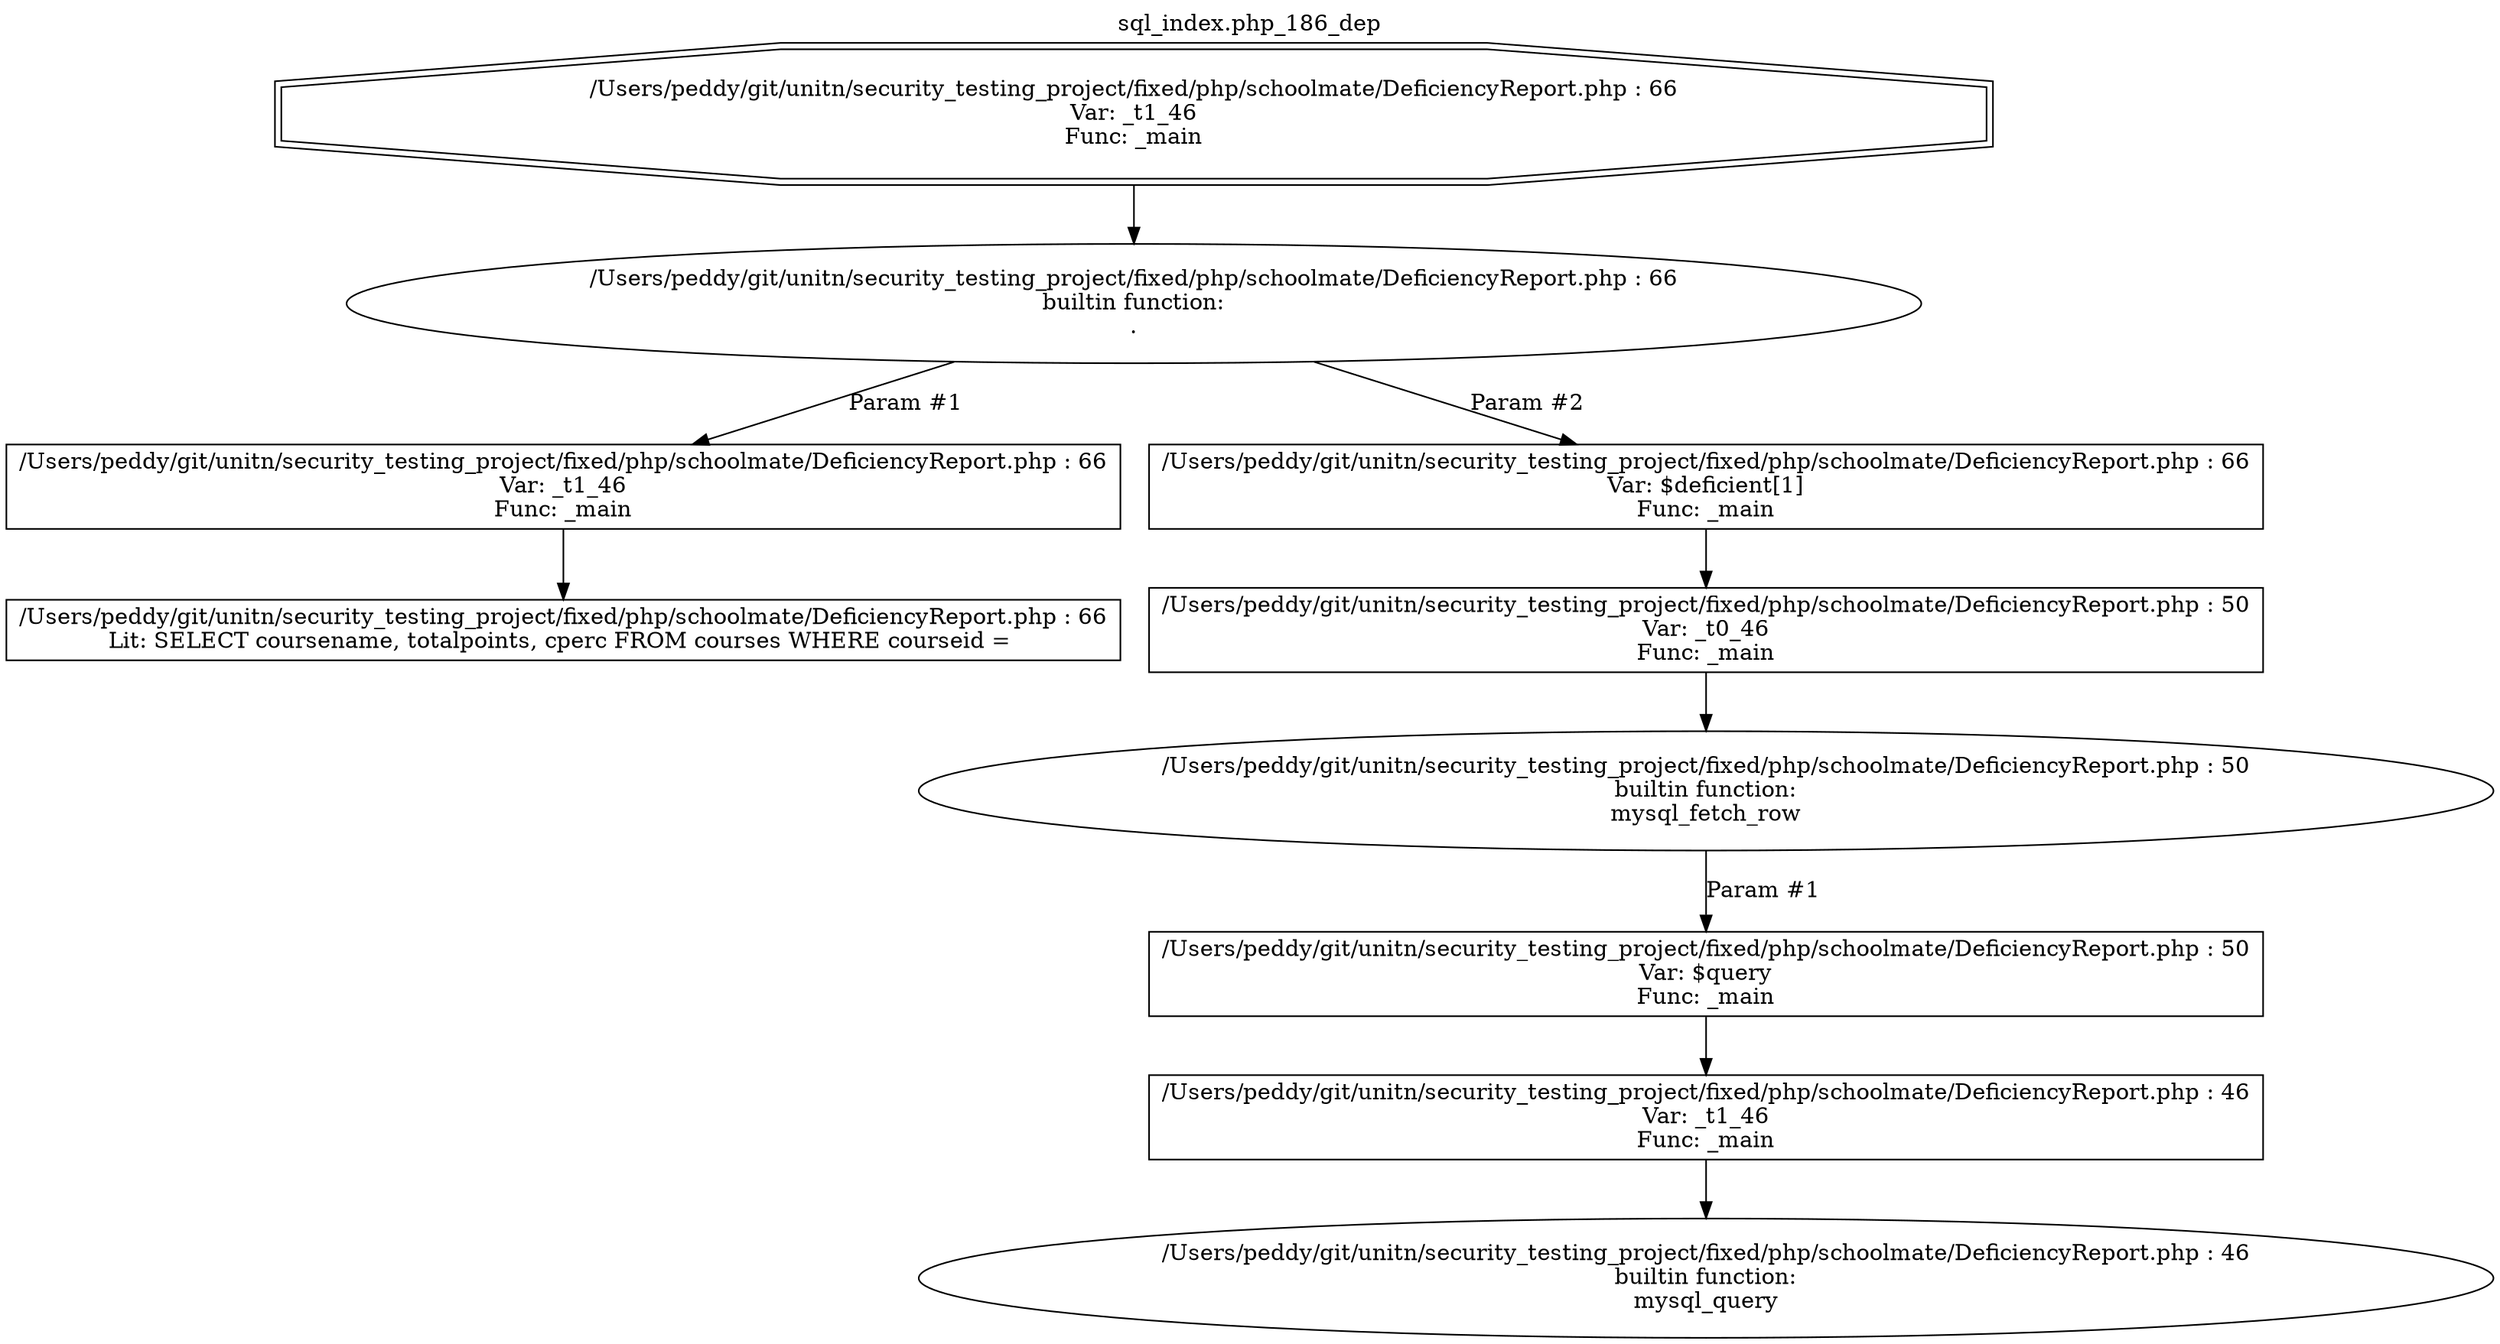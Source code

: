 digraph cfg {
  label="sql_index.php_186_dep";
  labelloc=t;
  n1 [shape=doubleoctagon, label="/Users/peddy/git/unitn/security_testing_project/fixed/php/schoolmate/DeficiencyReport.php : 66\nVar: _t1_46\nFunc: _main\n"];
  n2 [shape=ellipse, label="/Users/peddy/git/unitn/security_testing_project/fixed/php/schoolmate/DeficiencyReport.php : 66\nbuiltin function:\n.\n"];
  n3 [shape=box, label="/Users/peddy/git/unitn/security_testing_project/fixed/php/schoolmate/DeficiencyReport.php : 66\nVar: _t1_46\nFunc: _main\n"];
  n4 [shape=box, label="/Users/peddy/git/unitn/security_testing_project/fixed/php/schoolmate/DeficiencyReport.php : 66\nLit: SELECT coursename, totalpoints, cperc FROM courses WHERE courseid = \n"];
  n5 [shape=box, label="/Users/peddy/git/unitn/security_testing_project/fixed/php/schoolmate/DeficiencyReport.php : 66\nVar: $deficient[1]\nFunc: _main\n"];
  n6 [shape=box, label="/Users/peddy/git/unitn/security_testing_project/fixed/php/schoolmate/DeficiencyReport.php : 50\nVar: _t0_46\nFunc: _main\n"];
  n7 [shape=ellipse, label="/Users/peddy/git/unitn/security_testing_project/fixed/php/schoolmate/DeficiencyReport.php : 50\nbuiltin function:\nmysql_fetch_row\n"];
  n8 [shape=box, label="/Users/peddy/git/unitn/security_testing_project/fixed/php/schoolmate/DeficiencyReport.php : 50\nVar: $query\nFunc: _main\n"];
  n9 [shape=box, label="/Users/peddy/git/unitn/security_testing_project/fixed/php/schoolmate/DeficiencyReport.php : 46\nVar: _t1_46\nFunc: _main\n"];
  n10 [shape=ellipse, label="/Users/peddy/git/unitn/security_testing_project/fixed/php/schoolmate/DeficiencyReport.php : 46\nbuiltin function:\nmysql_query\n"];
  n1 -> n2;
  n3 -> n4;
  n2 -> n3[label="Param #1"];
  n2 -> n5[label="Param #2"];
  n6 -> n7;
  n9 -> n10;
  n8 -> n9;
  n7 -> n8[label="Param #1"];
  n5 -> n6;
}
